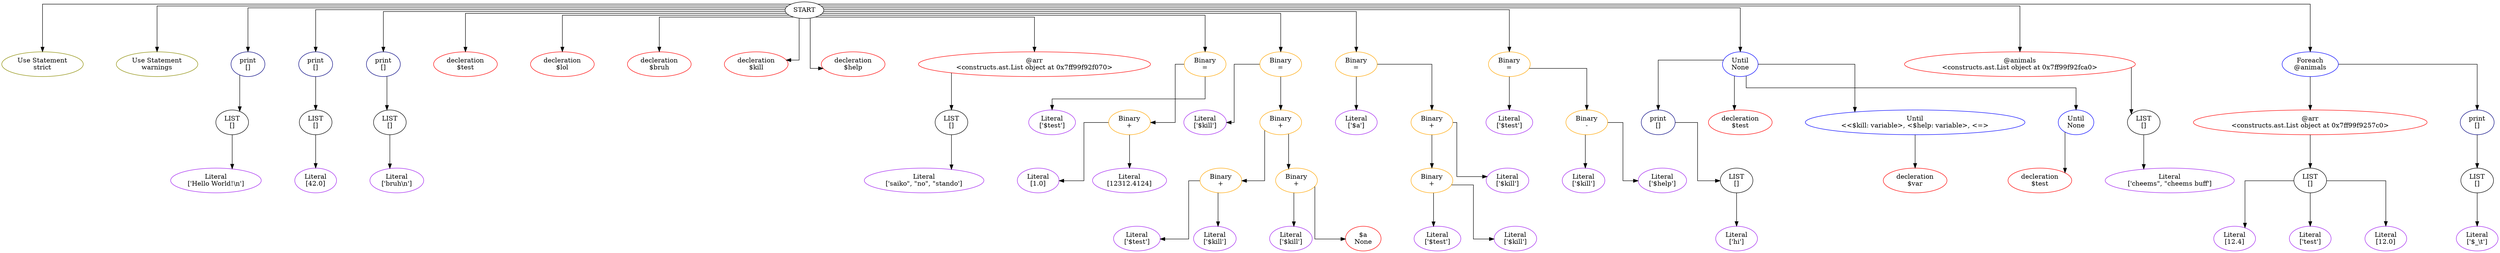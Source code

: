 digraph AST {
nodesep=1.0;
overlap=False;
ranksep=1.0;
splines=ortho;
start_0 [fillcolor=white, label=START];
"Use Statement_1" [color=yellow4, fillcolor=yellow1, group=start_0, label="Use Statement\nstrict"];
start_0 -> "Use Statement_1"  [weight=1.5];
"Use Statement_2" [color=yellow4, fillcolor=yellow1, group=start_0, label="Use Statement\nwarnings"];
start_0 -> "Use Statement_2"  [weight=1.5];
print_1 [color=navy, fillcolor=lightblue, group=start_0, label="print\n[]"];
start_0 -> print_1  [weight=1.5];
LIST_1 [color=black, fillcolor=gray, group=print_1, label="LIST\n[]"];
print_1 -> LIST_1  [weight=1.5];
Literal_1 [color=purple, fillcolor=thistle, group=LIST_1, label="Literal\n['Hello World!\\n']"];
LIST_1 -> Literal_1  [weight=1.5];
print_2 [color=navy, fillcolor=lightblue, group=start_0, label="print\n[]"];
start_0 -> print_2  [weight=1.5];
LIST_2 [color=black, fillcolor=gray, group=print_2, label="LIST\n[]"];
print_2 -> LIST_2  [weight=1.5];
Literal_2 [color=purple, fillcolor=thistle, group=LIST_2, label="Literal\n[42.0]"];
LIST_2 -> Literal_2  [weight=1.5];
print_3 [color=navy, fillcolor=lightblue, group=start_0, label="print\n[]"];
start_0 -> print_3  [weight=1.5];
LIST_3 [color=black, fillcolor=gray, group=print_3, label="LIST\n[]"];
print_3 -> LIST_3  [weight=1.5];
Literal_3 [color=purple, fillcolor=thistle, group=LIST_3, label="Literal\n['bruh\\n']"];
LIST_3 -> Literal_3  [weight=1.5];
decleration_1 [color=red, fillcolor=lightpink, group=start_0, label="decleration\n$test"];
start_0 -> decleration_1  [weight=1.5];
decleration_2 [color=red, fillcolor=lightpink, group=start_0, label="decleration\n$lol"];
start_0 -> decleration_2  [weight=1.5];
decleration_3 [color=red, fillcolor=lightpink, group=start_0, label="decleration\n$bruh"];
start_0 -> decleration_3  [weight=1.5];
decleration_4 [color=red, fillcolor=lightpink, group=start_0, label="decleration\n$kill"];
start_0 -> decleration_4  [weight=1.5];
decleration_5 [color=red, fillcolor=lightpink, group=start_0, label="decleration\n$help"];
start_0 -> decleration_5  [weight=1.5];
"@arr_1" [color=red, fillcolor=turquoise, group=start_0, label="@arr\n<constructs.ast.List object at 0x7ff99f92f070>"];
start_0 -> "@arr_1"  [weight=1.5];
LIST_4 [color=black, fillcolor=gray, group="@arr_1", label="LIST\n[]"];
"@arr_1" -> LIST_4  [weight=1.5];
Literal_4 [color=purple, fillcolor=thistle, group=LIST_4, label="Literal\n['saiko\", \"no\", \"stando']"];
LIST_4 -> Literal_4  [weight=1.5];
Binary_1 [color=orange, fillcolor=lightyellow, group=start_0, label="Binary\n="];
start_0 -> Binary_1  [weight=1.5];
Literal_5 [color=purple, fillcolor=thistle, group=Binary_1, label="Literal\n['$test']"];
Binary_1 -> Literal_5  [weight=1.5];
Binary_2 [color=orange, fillcolor=lightyellow, group=Binary_1, label="Binary\n+"];
Binary_1 -> Binary_2  [weight=1.5];
Literal_6 [color=purple, fillcolor=thistle, group=Binary_2, label="Literal\n[1.0]"];
Binary_2 -> Literal_6  [weight=1.5];
Literal_7 [color=purple, fillcolor=thistle, group=Binary_2, label="Literal\n[12312.4124]"];
Binary_2 -> Literal_7  [weight=1.5];
Binary_3 [color=orange, fillcolor=lightyellow, group=start_0, label="Binary\n="];
start_0 -> Binary_3  [weight=1.5];
Literal_8 [color=purple, fillcolor=thistle, group=Binary_3, label="Literal\n['$kill']"];
Binary_3 -> Literal_8  [weight=1.5];
Binary_4 [color=orange, fillcolor=lightyellow, group=Binary_3, label="Binary\n+"];
Binary_3 -> Binary_4  [weight=1.5];
Binary_5 [color=orange, fillcolor=lightyellow, group=Binary_4, label="Binary\n+"];
Binary_4 -> Binary_5  [weight=1.5];
Literal_9 [color=purple, fillcolor=thistle, group=Binary_5, label="Literal\n['$test']"];
Binary_5 -> Literal_9  [weight=1.5];
Literal_10 [color=purple, fillcolor=thistle, group=Binary_5, label="Literal\n['$kill']"];
Binary_5 -> Literal_10  [weight=1.5];
Binary_6 [color=orange, fillcolor=lightyellow, group=Binary_4, label="Binary\n+"];
Binary_4 -> Binary_6  [weight=1.5];
Literal_11 [color=purple, fillcolor=thistle, group=Binary_6, label="Literal\n['$kill']"];
Binary_6 -> Literal_11  [weight=1.5];
"$a_1" [color=red, fillcolor=turquoise, group=Binary_6, label="$a\nNone"];
Binary_6 -> "$a_1"  [weight=1.5];
Binary_7 [color=orange, fillcolor=lightyellow, group=start_0, label="Binary\n="];
start_0 -> Binary_7  [weight=1.5];
Literal_12 [color=purple, fillcolor=thistle, group=Binary_7, label="Literal\n['$a']"];
Binary_7 -> Literal_12  [weight=1.5];
Binary_8 [color=orange, fillcolor=lightyellow, group=Binary_7, label="Binary\n+"];
Binary_7 -> Binary_8  [weight=1.5];
Binary_9 [color=orange, fillcolor=lightyellow, group=Binary_8, label="Binary\n+"];
Binary_8 -> Binary_9  [weight=1.5];
Literal_13 [color=purple, fillcolor=thistle, group=Binary_9, label="Literal\n['$test']"];
Binary_9 -> Literal_13  [weight=1.5];
Literal_14 [color=purple, fillcolor=thistle, group=Binary_9, label="Literal\n['$kill']"];
Binary_9 -> Literal_14  [weight=1.5];
Literal_15 [color=purple, fillcolor=thistle, group=Binary_8, label="Literal\n['$kill']"];
Binary_8 -> Literal_15  [weight=1.5];
Binary_10 [color=orange, fillcolor=lightyellow, group=start_0, label="Binary\n="];
start_0 -> Binary_10  [weight=1.5];
Literal_16 [color=purple, fillcolor=thistle, group=Binary_10, label="Literal\n['$test']"];
Binary_10 -> Literal_16  [weight=1.5];
Binary_11 [color=orange, fillcolor=lightyellow, group=Binary_10, label="Binary\n-"];
Binary_10 -> Binary_11  [weight=1.5];
Literal_17 [color=purple, fillcolor=thistle, group=Binary_11, label="Literal\n['$kill']"];
Binary_11 -> Literal_17  [weight=1.5];
Literal_18 [color=purple, fillcolor=thistle, group=Binary_11, label="Literal\n['$help']"];
Binary_11 -> Literal_18  [weight=1.5];
Until_1 [color=blue, fillcolor=palegreen, group=start_0, label="Until\nNone"];
start_0 -> Until_1  [weight=1.5];
print_4 [color=navy, fillcolor=lightblue, group=Until_1, label="print\n[]"];
Until_1 -> print_4  [weight=1.5];
LIST_5 [color=black, fillcolor=gray, group=print_4, label="LIST\n[]"];
print_4 -> LIST_5  [weight=1.5];
Literal_19 [color=purple, fillcolor=thistle, group=LIST_5, label="Literal\n['hi']"];
LIST_5 -> Literal_19  [weight=1.5];
decleration_6 [color=red, fillcolor=lightpink, group=Until_1, label="decleration\n$test"];
Until_1 -> decleration_6  [weight=1.5];
Until_2 [color=blue, fillcolor=palegreen, group=Until_1, label="Until\n<<$kill: variable>, <$help: variable>, <=>"];
Until_1 -> Until_2  [weight=1.5];
decleration_7 [color=red, fillcolor=lightpink, group=Until_2, label="decleration\n$var"];
Until_2 -> decleration_7  [weight=1.5];
Until_3 [color=blue, fillcolor=palegreen, group=Until_1, label="Until\nNone"];
Until_1 -> Until_3  [weight=1.5];
decleration_8 [color=red, fillcolor=lightpink, group=Until_3, label="decleration\n$test"];
Until_3 -> decleration_8  [weight=1.5];
"@animals_1" [color=red, fillcolor=turquoise, group=start_0, label="@animals\n<constructs.ast.List object at 0x7ff99f92fca0>"];
start_0 -> "@animals_1"  [weight=1.5];
LIST_6 [color=black, fillcolor=gray, group="@animals_1", label="LIST\n[]"];
"@animals_1" -> LIST_6  [weight=1.5];
Literal_20 [color=purple, fillcolor=thistle, group=LIST_6, label="Literal\n['cheems\", \"cheems buff']"];
LIST_6 -> Literal_20  [weight=1.5];
Foreach_1 [color=blue, fillcolor=coral, group=start_0, label="Foreach\n@animals"];
start_0 -> Foreach_1  [weight=1.5];
"@arr_2" [color=red, fillcolor=turquoise, group=Foreach_1, label="@arr\n<constructs.ast.List object at 0x7ff99f9257c0>"];
Foreach_1 -> "@arr_2"  [weight=1.5];
LIST_7 [color=black, fillcolor=gray, group="@arr_2", label="LIST\n[]"];
"@arr_2" -> LIST_7  [weight=1.5];
Literal_21 [color=purple, fillcolor=thistle, group=LIST_7, label="Literal\n[12.4]"];
LIST_7 -> Literal_21  [weight=1.5];
Literal_22 [color=purple, fillcolor=thistle, group=LIST_7, label="Literal\n['test']"];
LIST_7 -> Literal_22  [weight=1.5];
Literal_23 [color=purple, fillcolor=thistle, group=LIST_7, label="Literal\n[12.0]"];
LIST_7 -> Literal_23  [weight=1.5];
print_5 [color=navy, fillcolor=lightblue, group=Foreach_1, label="print\n[]"];
Foreach_1 -> print_5  [weight=1.5];
LIST_8 [color=black, fillcolor=gray, group=print_5, label="LIST\n[]"];
print_5 -> LIST_8  [weight=1.5];
Literal_24 [color=purple, fillcolor=thistle, group=LIST_8, label="Literal\n['$_\\t']"];
LIST_8 -> Literal_24  [weight=1.5];
}
